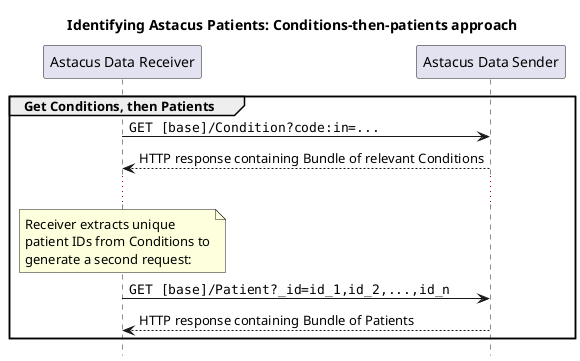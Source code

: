 @startuml
skinparam defaultFontName Arial

title Identifying Astacus Patients: Conditions-then-patients approach
hide footbox
participant "Astacus Data Receiver" as Receiver
participant "Astacus Data Sender" as Sender

group Get Conditions, then Patients
    "Receiver" -> "Sender" : ""GET [base]/Condition?code:in=...""
    "Sender" --> "Receiver" : HTTP response containing Bundle of relevant Conditions
    ...
    note over Receiver
    Receiver extracts unique
    patient IDs from Conditions to
    generate a second request:
    end note
    "Receiver" -> "Sender" : ""GET [base]/Patient?_id=id_1,id_2,...,id_n""
    "Sender" --> "Receiver" : HTTP response containing Bundle of Patients
end


@enduml